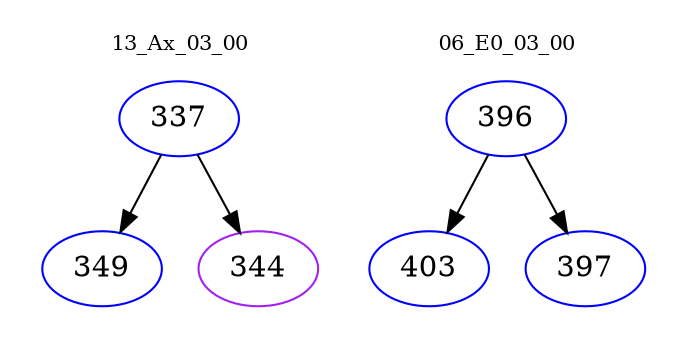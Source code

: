 digraph{
subgraph cluster_0 {
color = white
label = "13_Ax_03_00";
fontsize=10;
T0_337 [label="337", color="blue"]
T0_337 -> T0_349 [color="black"]
T0_349 [label="349", color="blue"]
T0_337 -> T0_344 [color="black"]
T0_344 [label="344", color="purple"]
}
subgraph cluster_1 {
color = white
label = "06_E0_03_00";
fontsize=10;
T1_396 [label="396", color="blue"]
T1_396 -> T1_403 [color="black"]
T1_403 [label="403", color="blue"]
T1_396 -> T1_397 [color="black"]
T1_397 [label="397", color="blue"]
}
}
